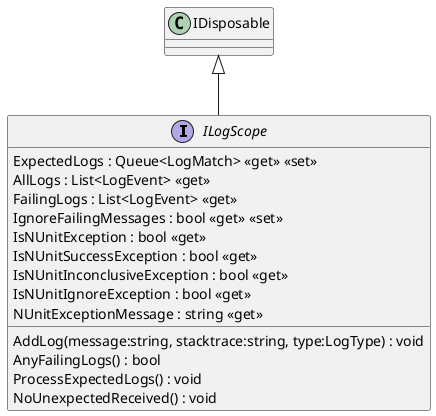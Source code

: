 @startuml
interface ILogScope {
    ExpectedLogs : Queue<LogMatch> <<get>> <<set>>
    AllLogs : List<LogEvent> <<get>>
    FailingLogs : List<LogEvent> <<get>>
    IgnoreFailingMessages : bool <<get>> <<set>>
    IsNUnitException : bool <<get>>
    IsNUnitSuccessException : bool <<get>>
    IsNUnitInconclusiveException : bool <<get>>
    IsNUnitIgnoreException : bool <<get>>
    NUnitExceptionMessage : string <<get>>
    AddLog(message:string, stacktrace:string, type:LogType) : void
    AnyFailingLogs() : bool
    ProcessExpectedLogs() : void
    NoUnexpectedReceived() : void
}
IDisposable <|-- ILogScope
@enduml
